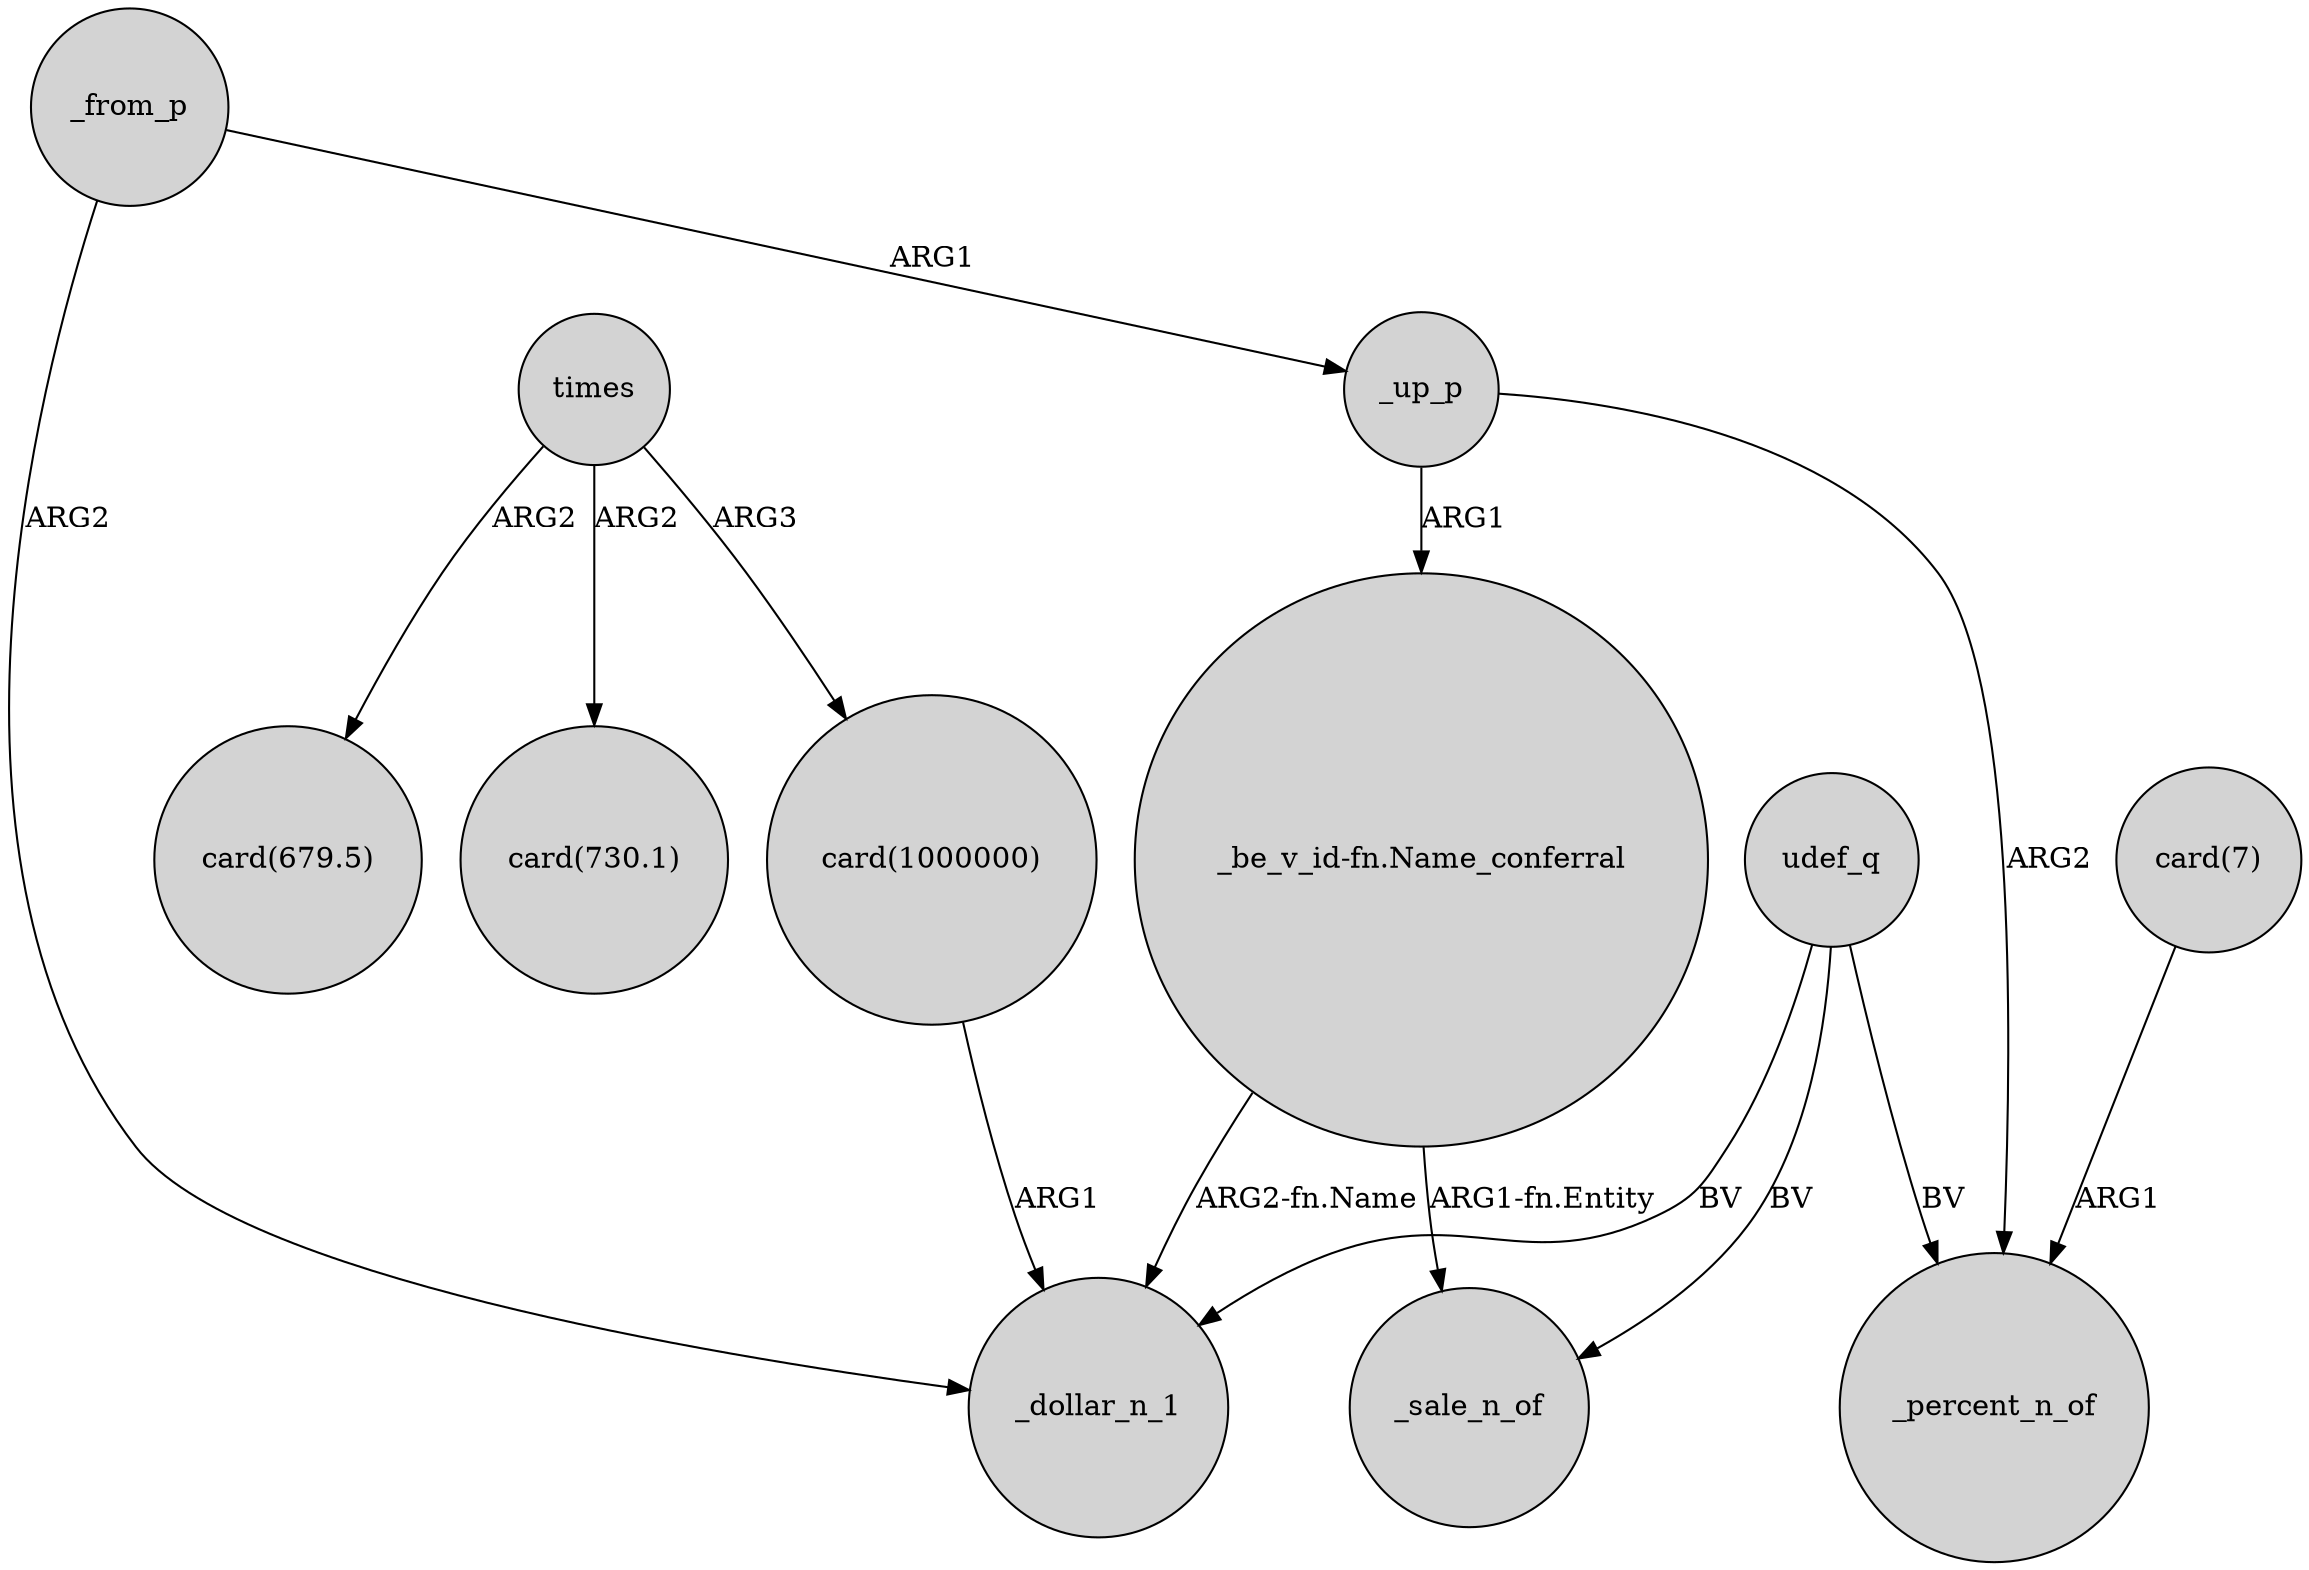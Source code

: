 digraph {
	node [shape=circle style=filled]
	times -> "card(1000000)" [label=ARG3]
	_up_p -> _percent_n_of [label=ARG2]
	udef_q -> _percent_n_of [label=BV]
	_up_p -> "_be_v_id-fn.Name_conferral" [label=ARG1]
	udef_q -> _sale_n_of [label=BV]
	"card(7)" -> _percent_n_of [label=ARG1]
	_from_p -> _up_p [label=ARG1]
	udef_q -> _dollar_n_1 [label=BV]
	"card(1000000)" -> _dollar_n_1 [label=ARG1]
	"_be_v_id-fn.Name_conferral" -> _sale_n_of [label="ARG1-fn.Entity"]
	times -> "card(679.5)" [label=ARG2]
	"_be_v_id-fn.Name_conferral" -> _dollar_n_1 [label="ARG2-fn.Name"]
	_from_p -> _dollar_n_1 [label=ARG2]
	times -> "card(730.1)" [label=ARG2]
}
